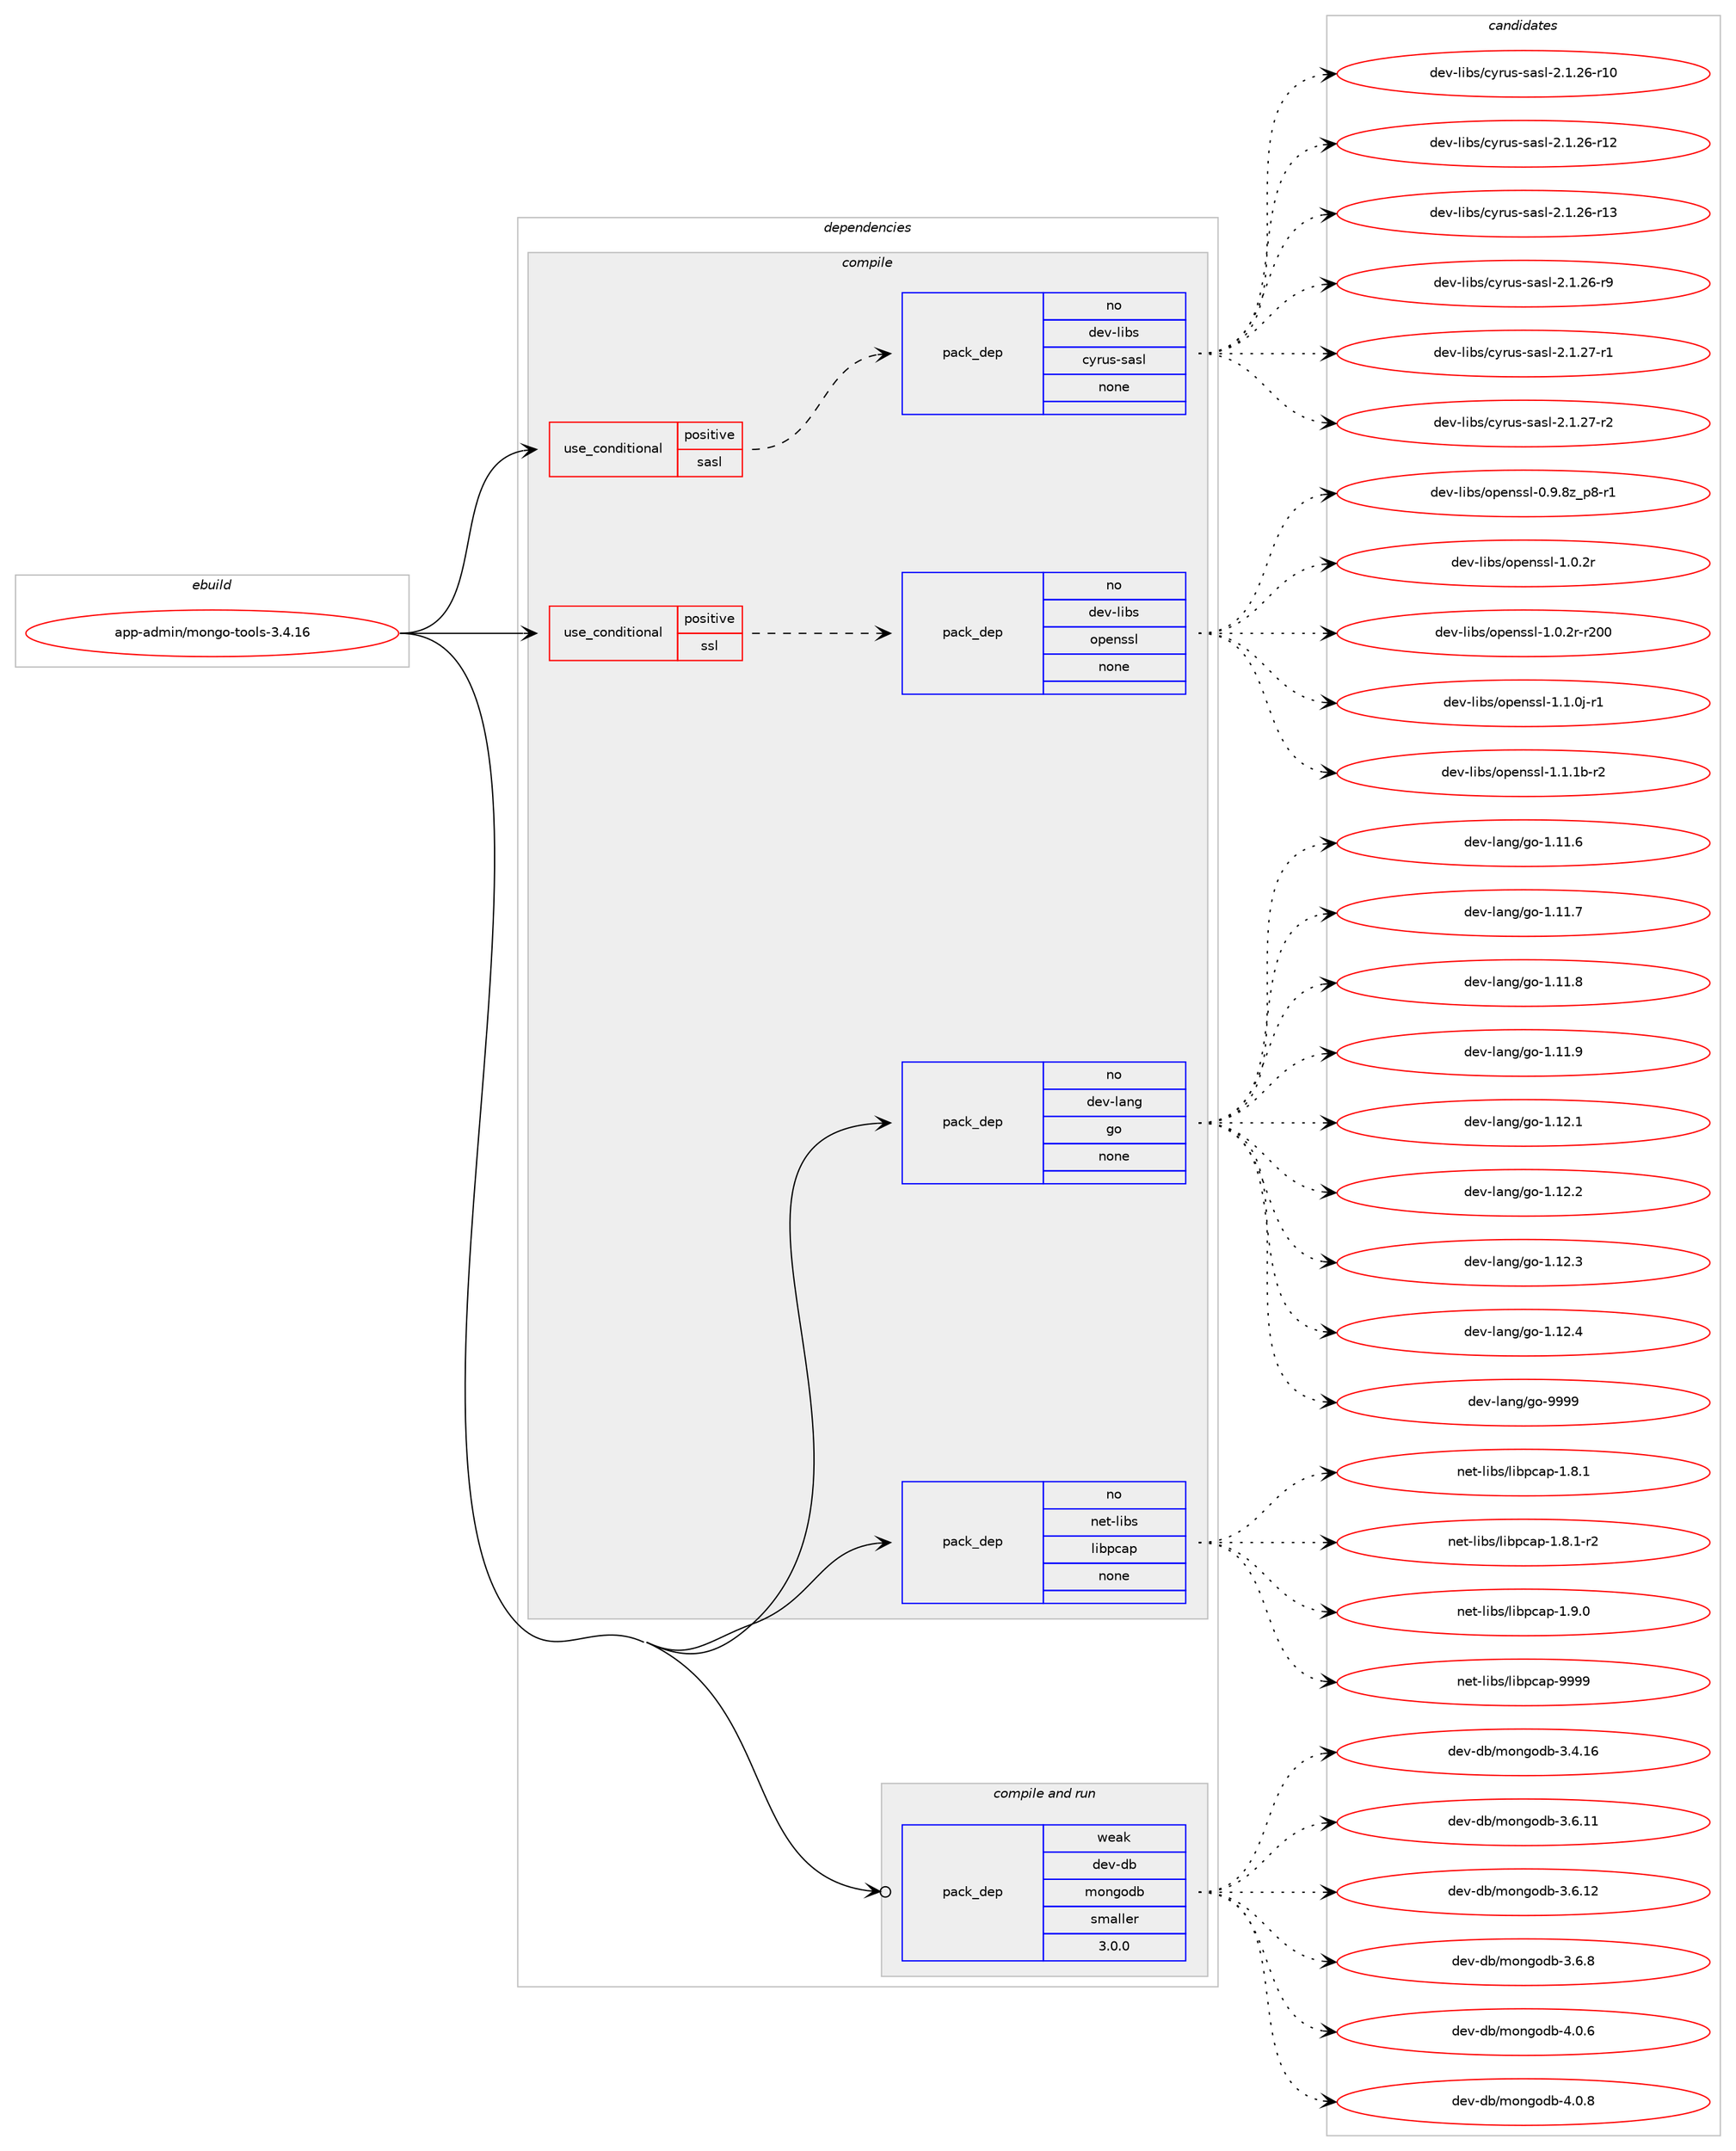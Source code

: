digraph prolog {

# *************
# Graph options
# *************

newrank=true;
concentrate=true;
compound=true;
graph [rankdir=LR,fontname=Helvetica,fontsize=10,ranksep=1.5];#, ranksep=2.5, nodesep=0.2];
edge  [arrowhead=vee];
node  [fontname=Helvetica,fontsize=10];

# **********
# The ebuild
# **********

subgraph cluster_leftcol {
color=gray;
rank=same;
label=<<i>ebuild</i>>;
id [label="app-admin/mongo-tools-3.4.16", color=red, width=4, href="../app-admin/mongo-tools-3.4.16.svg"];
}

# ****************
# The dependencies
# ****************

subgraph cluster_midcol {
color=gray;
label=<<i>dependencies</i>>;
subgraph cluster_compile {
fillcolor="#eeeeee";
style=filled;
label=<<i>compile</i>>;
subgraph cond8 {
dependency118 [label=<<TABLE BORDER="0" CELLBORDER="1" CELLSPACING="0" CELLPADDING="4"><TR><TD ROWSPAN="3" CELLPADDING="10">use_conditional</TD></TR><TR><TD>positive</TD></TR><TR><TD>sasl</TD></TR></TABLE>>, shape=none, color=red];
subgraph pack109 {
dependency119 [label=<<TABLE BORDER="0" CELLBORDER="1" CELLSPACING="0" CELLPADDING="4" WIDTH="220"><TR><TD ROWSPAN="6" CELLPADDING="30">pack_dep</TD></TR><TR><TD WIDTH="110">no</TD></TR><TR><TD>dev-libs</TD></TR><TR><TD>cyrus-sasl</TD></TR><TR><TD>none</TD></TR><TR><TD></TD></TR></TABLE>>, shape=none, color=blue];
}
dependency118:e -> dependency119:w [weight=20,style="dashed",arrowhead="vee"];
}
id:e -> dependency118:w [weight=20,style="solid",arrowhead="vee"];
subgraph cond9 {
dependency120 [label=<<TABLE BORDER="0" CELLBORDER="1" CELLSPACING="0" CELLPADDING="4"><TR><TD ROWSPAN="3" CELLPADDING="10">use_conditional</TD></TR><TR><TD>positive</TD></TR><TR><TD>ssl</TD></TR></TABLE>>, shape=none, color=red];
subgraph pack110 {
dependency121 [label=<<TABLE BORDER="0" CELLBORDER="1" CELLSPACING="0" CELLPADDING="4" WIDTH="220"><TR><TD ROWSPAN="6" CELLPADDING="30">pack_dep</TD></TR><TR><TD WIDTH="110">no</TD></TR><TR><TD>dev-libs</TD></TR><TR><TD>openssl</TD></TR><TR><TD>none</TD></TR><TR><TD></TD></TR></TABLE>>, shape=none, color=blue];
}
dependency120:e -> dependency121:w [weight=20,style="dashed",arrowhead="vee"];
}
id:e -> dependency120:w [weight=20,style="solid",arrowhead="vee"];
subgraph pack111 {
dependency122 [label=<<TABLE BORDER="0" CELLBORDER="1" CELLSPACING="0" CELLPADDING="4" WIDTH="220"><TR><TD ROWSPAN="6" CELLPADDING="30">pack_dep</TD></TR><TR><TD WIDTH="110">no</TD></TR><TR><TD>dev-lang</TD></TR><TR><TD>go</TD></TR><TR><TD>none</TD></TR><TR><TD></TD></TR></TABLE>>, shape=none, color=blue];
}
id:e -> dependency122:w [weight=20,style="solid",arrowhead="vee"];
subgraph pack112 {
dependency123 [label=<<TABLE BORDER="0" CELLBORDER="1" CELLSPACING="0" CELLPADDING="4" WIDTH="220"><TR><TD ROWSPAN="6" CELLPADDING="30">pack_dep</TD></TR><TR><TD WIDTH="110">no</TD></TR><TR><TD>net-libs</TD></TR><TR><TD>libpcap</TD></TR><TR><TD>none</TD></TR><TR><TD></TD></TR></TABLE>>, shape=none, color=blue];
}
id:e -> dependency123:w [weight=20,style="solid",arrowhead="vee"];
}
subgraph cluster_compileandrun {
fillcolor="#eeeeee";
style=filled;
label=<<i>compile and run</i>>;
subgraph pack113 {
dependency124 [label=<<TABLE BORDER="0" CELLBORDER="1" CELLSPACING="0" CELLPADDING="4" WIDTH="220"><TR><TD ROWSPAN="6" CELLPADDING="30">pack_dep</TD></TR><TR><TD WIDTH="110">weak</TD></TR><TR><TD>dev-db</TD></TR><TR><TD>mongodb</TD></TR><TR><TD>smaller</TD></TR><TR><TD>3.0.0</TD></TR></TABLE>>, shape=none, color=blue];
}
id:e -> dependency124:w [weight=20,style="solid",arrowhead="odotvee"];
}
subgraph cluster_run {
fillcolor="#eeeeee";
style=filled;
label=<<i>run</i>>;
}
}

# **************
# The candidates
# **************

subgraph cluster_choices {
rank=same;
color=gray;
label=<<i>candidates</i>>;

subgraph choice109 {
color=black;
nodesep=1;
choice10010111845108105981154799121114117115451159711510845504649465054451144948 [label="dev-libs/cyrus-sasl-2.1.26-r10", color=red, width=4,href="../dev-libs/cyrus-sasl-2.1.26-r10.svg"];
choice10010111845108105981154799121114117115451159711510845504649465054451144950 [label="dev-libs/cyrus-sasl-2.1.26-r12", color=red, width=4,href="../dev-libs/cyrus-sasl-2.1.26-r12.svg"];
choice10010111845108105981154799121114117115451159711510845504649465054451144951 [label="dev-libs/cyrus-sasl-2.1.26-r13", color=red, width=4,href="../dev-libs/cyrus-sasl-2.1.26-r13.svg"];
choice100101118451081059811547991211141171154511597115108455046494650544511457 [label="dev-libs/cyrus-sasl-2.1.26-r9", color=red, width=4,href="../dev-libs/cyrus-sasl-2.1.26-r9.svg"];
choice100101118451081059811547991211141171154511597115108455046494650554511449 [label="dev-libs/cyrus-sasl-2.1.27-r1", color=red, width=4,href="../dev-libs/cyrus-sasl-2.1.27-r1.svg"];
choice100101118451081059811547991211141171154511597115108455046494650554511450 [label="dev-libs/cyrus-sasl-2.1.27-r2", color=red, width=4,href="../dev-libs/cyrus-sasl-2.1.27-r2.svg"];
dependency119:e -> choice10010111845108105981154799121114117115451159711510845504649465054451144948:w [style=dotted,weight="100"];
dependency119:e -> choice10010111845108105981154799121114117115451159711510845504649465054451144950:w [style=dotted,weight="100"];
dependency119:e -> choice10010111845108105981154799121114117115451159711510845504649465054451144951:w [style=dotted,weight="100"];
dependency119:e -> choice100101118451081059811547991211141171154511597115108455046494650544511457:w [style=dotted,weight="100"];
dependency119:e -> choice100101118451081059811547991211141171154511597115108455046494650554511449:w [style=dotted,weight="100"];
dependency119:e -> choice100101118451081059811547991211141171154511597115108455046494650554511450:w [style=dotted,weight="100"];
}
subgraph choice110 {
color=black;
nodesep=1;
choice10010111845108105981154711111210111011511510845484657465612295112564511449 [label="dev-libs/openssl-0.9.8z_p8-r1", color=red, width=4,href="../dev-libs/openssl-0.9.8z_p8-r1.svg"];
choice100101118451081059811547111112101110115115108454946484650114 [label="dev-libs/openssl-1.0.2r", color=red, width=4,href="../dev-libs/openssl-1.0.2r.svg"];
choice10010111845108105981154711111210111011511510845494648465011445114504848 [label="dev-libs/openssl-1.0.2r-r200", color=red, width=4,href="../dev-libs/openssl-1.0.2r-r200.svg"];
choice1001011184510810598115471111121011101151151084549464946481064511449 [label="dev-libs/openssl-1.1.0j-r1", color=red, width=4,href="../dev-libs/openssl-1.1.0j-r1.svg"];
choice100101118451081059811547111112101110115115108454946494649984511450 [label="dev-libs/openssl-1.1.1b-r2", color=red, width=4,href="../dev-libs/openssl-1.1.1b-r2.svg"];
dependency121:e -> choice10010111845108105981154711111210111011511510845484657465612295112564511449:w [style=dotted,weight="100"];
dependency121:e -> choice100101118451081059811547111112101110115115108454946484650114:w [style=dotted,weight="100"];
dependency121:e -> choice10010111845108105981154711111210111011511510845494648465011445114504848:w [style=dotted,weight="100"];
dependency121:e -> choice1001011184510810598115471111121011101151151084549464946481064511449:w [style=dotted,weight="100"];
dependency121:e -> choice100101118451081059811547111112101110115115108454946494649984511450:w [style=dotted,weight="100"];
}
subgraph choice111 {
color=black;
nodesep=1;
choice10010111845108971101034710311145494649494654 [label="dev-lang/go-1.11.6", color=red, width=4,href="../dev-lang/go-1.11.6.svg"];
choice10010111845108971101034710311145494649494655 [label="dev-lang/go-1.11.7", color=red, width=4,href="../dev-lang/go-1.11.7.svg"];
choice10010111845108971101034710311145494649494656 [label="dev-lang/go-1.11.8", color=red, width=4,href="../dev-lang/go-1.11.8.svg"];
choice10010111845108971101034710311145494649494657 [label="dev-lang/go-1.11.9", color=red, width=4,href="../dev-lang/go-1.11.9.svg"];
choice10010111845108971101034710311145494649504649 [label="dev-lang/go-1.12.1", color=red, width=4,href="../dev-lang/go-1.12.1.svg"];
choice10010111845108971101034710311145494649504650 [label="dev-lang/go-1.12.2", color=red, width=4,href="../dev-lang/go-1.12.2.svg"];
choice10010111845108971101034710311145494649504651 [label="dev-lang/go-1.12.3", color=red, width=4,href="../dev-lang/go-1.12.3.svg"];
choice10010111845108971101034710311145494649504652 [label="dev-lang/go-1.12.4", color=red, width=4,href="../dev-lang/go-1.12.4.svg"];
choice1001011184510897110103471031114557575757 [label="dev-lang/go-9999", color=red, width=4,href="../dev-lang/go-9999.svg"];
dependency122:e -> choice10010111845108971101034710311145494649494654:w [style=dotted,weight="100"];
dependency122:e -> choice10010111845108971101034710311145494649494655:w [style=dotted,weight="100"];
dependency122:e -> choice10010111845108971101034710311145494649494656:w [style=dotted,weight="100"];
dependency122:e -> choice10010111845108971101034710311145494649494657:w [style=dotted,weight="100"];
dependency122:e -> choice10010111845108971101034710311145494649504649:w [style=dotted,weight="100"];
dependency122:e -> choice10010111845108971101034710311145494649504650:w [style=dotted,weight="100"];
dependency122:e -> choice10010111845108971101034710311145494649504651:w [style=dotted,weight="100"];
dependency122:e -> choice10010111845108971101034710311145494649504652:w [style=dotted,weight="100"];
dependency122:e -> choice1001011184510897110103471031114557575757:w [style=dotted,weight="100"];
}
subgraph choice112 {
color=black;
nodesep=1;
choice110101116451081059811547108105981129997112454946564649 [label="net-libs/libpcap-1.8.1", color=red, width=4,href="../net-libs/libpcap-1.8.1.svg"];
choice1101011164510810598115471081059811299971124549465646494511450 [label="net-libs/libpcap-1.8.1-r2", color=red, width=4,href="../net-libs/libpcap-1.8.1-r2.svg"];
choice110101116451081059811547108105981129997112454946574648 [label="net-libs/libpcap-1.9.0", color=red, width=4,href="../net-libs/libpcap-1.9.0.svg"];
choice1101011164510810598115471081059811299971124557575757 [label="net-libs/libpcap-9999", color=red, width=4,href="../net-libs/libpcap-9999.svg"];
dependency123:e -> choice110101116451081059811547108105981129997112454946564649:w [style=dotted,weight="100"];
dependency123:e -> choice1101011164510810598115471081059811299971124549465646494511450:w [style=dotted,weight="100"];
dependency123:e -> choice110101116451081059811547108105981129997112454946574648:w [style=dotted,weight="100"];
dependency123:e -> choice1101011164510810598115471081059811299971124557575757:w [style=dotted,weight="100"];
}
subgraph choice113 {
color=black;
nodesep=1;
choice1001011184510098471091111101031111009845514652464954 [label="dev-db/mongodb-3.4.16", color=red, width=4,href="../dev-db/mongodb-3.4.16.svg"];
choice1001011184510098471091111101031111009845514654464949 [label="dev-db/mongodb-3.6.11", color=red, width=4,href="../dev-db/mongodb-3.6.11.svg"];
choice1001011184510098471091111101031111009845514654464950 [label="dev-db/mongodb-3.6.12", color=red, width=4,href="../dev-db/mongodb-3.6.12.svg"];
choice10010111845100984710911111010311110098455146544656 [label="dev-db/mongodb-3.6.8", color=red, width=4,href="../dev-db/mongodb-3.6.8.svg"];
choice10010111845100984710911111010311110098455246484654 [label="dev-db/mongodb-4.0.6", color=red, width=4,href="../dev-db/mongodb-4.0.6.svg"];
choice10010111845100984710911111010311110098455246484656 [label="dev-db/mongodb-4.0.8", color=red, width=4,href="../dev-db/mongodb-4.0.8.svg"];
dependency124:e -> choice1001011184510098471091111101031111009845514652464954:w [style=dotted,weight="100"];
dependency124:e -> choice1001011184510098471091111101031111009845514654464949:w [style=dotted,weight="100"];
dependency124:e -> choice1001011184510098471091111101031111009845514654464950:w [style=dotted,weight="100"];
dependency124:e -> choice10010111845100984710911111010311110098455146544656:w [style=dotted,weight="100"];
dependency124:e -> choice10010111845100984710911111010311110098455246484654:w [style=dotted,weight="100"];
dependency124:e -> choice10010111845100984710911111010311110098455246484656:w [style=dotted,weight="100"];
}
}

}
